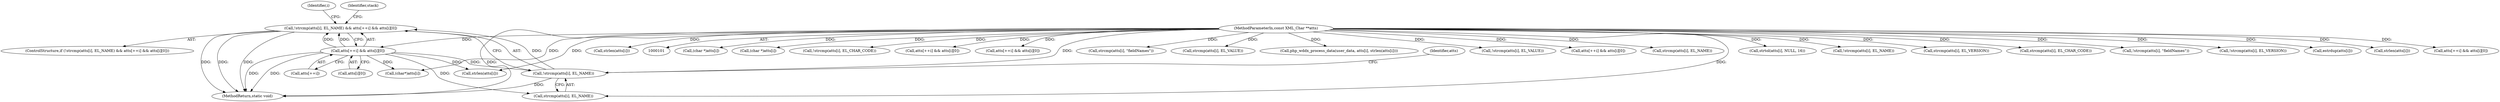 digraph "0_php-src_c4cca4c20e75359c9a13a1f9a36cb7b4e9601d29?w=1@API" {
"1000755" [label="(Call,!strcmp(atts[i], EL_NAME) && atts[++i] && atts[i][0])"];
"1000756" [label="(Call,!strcmp(atts[i], EL_NAME))"];
"1000762" [label="(Call,atts[++i] && atts[i][0])"];
"1000104" [label="(MethodParameterIn,const XML_Char **atts)"];
"1000627" [label="(Call,(char *)atts[i])"];
"1000638" [label="(Call,(char *)atts[i])"];
"1000256" [label="(Call,!strcmp(atts[i], EL_CHAR_CODE))"];
"1000763" [label="(Call,atts[++i])"];
"1000797" [label="(Call,(char*)atts[i])"];
"1000803" [label="(Call,strlen(atts[i]))"];
"1000362" [label="(Call,atts[++i] && atts[i][0])"];
"1000762" [label="(Call,atts[++i] && atts[i][0])"];
"1000767" [label="(Call,atts[i][0])"];
"1000262" [label="(Call,atts[++i] && atts[i][0])"];
"1000603" [label="(Call,strcmp(atts[i], \"fieldNames\"))"];
"1000357" [label="(Call,strcmp(atts[i], EL_VALUE))"];
"1000401" [label="(Call,php_wddx_process_data(user_data, atts[i], strlen(atts[i])))"];
"1000752" [label="(Identifier,i)"];
"1000356" [label="(Call,!strcmp(atts[i], EL_VALUE))"];
"1000104" [label="(MethodParameterIn,const XML_Char **atts)"];
"1000538" [label="(Call,atts[++i] && atts[i][0])"];
"1000864" [label="(MethodReturn,static void)"];
"1000533" [label="(Call,strcmp(atts[i], EL_NAME))"];
"1000755" [label="(Call,!strcmp(atts[i], EL_NAME) && atts[++i] && atts[i][0])"];
"1000281" [label="(Call,strtol(atts[i], NULL, 16))"];
"1000532" [label="(Call,!strcmp(atts[i], EL_NAME))"];
"1000134" [label="(Call,strcmp(atts[i], EL_VERSION))"];
"1000257" [label="(Call,strcmp(atts[i], EL_CHAR_CODE))"];
"1000757" [label="(Call,strcmp(atts[i], EL_NAME))"];
"1000764" [label="(Identifier,atts)"];
"1000754" [label="(ControlStructure,if (!strcmp(atts[i], EL_NAME) && atts[++i] && atts[i][0]))"];
"1000602" [label="(Call,!strcmp(atts[i], \"fieldNames\"))"];
"1000779" [label="(Identifier,stack)"];
"1000133" [label="(Call,!strcmp(atts[i], EL_VERSION))"];
"1000756" [label="(Call,!strcmp(atts[i], EL_NAME))"];
"1000561" [label="(Call,estrdup(atts[i]))"];
"1000632" [label="(Call,strlen(atts[i]))"];
"1000608" [label="(Call,atts[++i] && atts[i][0])"];
"1000406" [label="(Call,strlen(atts[i]))"];
"1000755" -> "1000754"  [label="AST: "];
"1000755" -> "1000756"  [label="CFG: "];
"1000755" -> "1000762"  [label="CFG: "];
"1000756" -> "1000755"  [label="AST: "];
"1000762" -> "1000755"  [label="AST: "];
"1000779" -> "1000755"  [label="CFG: "];
"1000752" -> "1000755"  [label="CFG: "];
"1000755" -> "1000864"  [label="DDG: "];
"1000755" -> "1000864"  [label="DDG: "];
"1000755" -> "1000864"  [label="DDG: "];
"1000756" -> "1000755"  [label="DDG: "];
"1000762" -> "1000755"  [label="DDG: "];
"1000762" -> "1000755"  [label="DDG: "];
"1000756" -> "1000757"  [label="CFG: "];
"1000757" -> "1000756"  [label="AST: "];
"1000764" -> "1000756"  [label="CFG: "];
"1000756" -> "1000864"  [label="DDG: "];
"1000762" -> "1000756"  [label="DDG: "];
"1000104" -> "1000756"  [label="DDG: "];
"1000762" -> "1000763"  [label="CFG: "];
"1000762" -> "1000767"  [label="CFG: "];
"1000763" -> "1000762"  [label="AST: "];
"1000767" -> "1000762"  [label="AST: "];
"1000762" -> "1000864"  [label="DDG: "];
"1000762" -> "1000864"  [label="DDG: "];
"1000762" -> "1000757"  [label="DDG: "];
"1000104" -> "1000762"  [label="DDG: "];
"1000762" -> "1000797"  [label="DDG: "];
"1000762" -> "1000803"  [label="DDG: "];
"1000104" -> "1000101"  [label="AST: "];
"1000104" -> "1000864"  [label="DDG: "];
"1000104" -> "1000133"  [label="DDG: "];
"1000104" -> "1000134"  [label="DDG: "];
"1000104" -> "1000256"  [label="DDG: "];
"1000104" -> "1000257"  [label="DDG: "];
"1000104" -> "1000262"  [label="DDG: "];
"1000104" -> "1000281"  [label="DDG: "];
"1000104" -> "1000356"  [label="DDG: "];
"1000104" -> "1000357"  [label="DDG: "];
"1000104" -> "1000362"  [label="DDG: "];
"1000104" -> "1000401"  [label="DDG: "];
"1000104" -> "1000406"  [label="DDG: "];
"1000104" -> "1000532"  [label="DDG: "];
"1000104" -> "1000533"  [label="DDG: "];
"1000104" -> "1000538"  [label="DDG: "];
"1000104" -> "1000561"  [label="DDG: "];
"1000104" -> "1000602"  [label="DDG: "];
"1000104" -> "1000603"  [label="DDG: "];
"1000104" -> "1000608"  [label="DDG: "];
"1000104" -> "1000627"  [label="DDG: "];
"1000104" -> "1000632"  [label="DDG: "];
"1000104" -> "1000638"  [label="DDG: "];
"1000104" -> "1000757"  [label="DDG: "];
"1000104" -> "1000797"  [label="DDG: "];
"1000104" -> "1000803"  [label="DDG: "];
}
